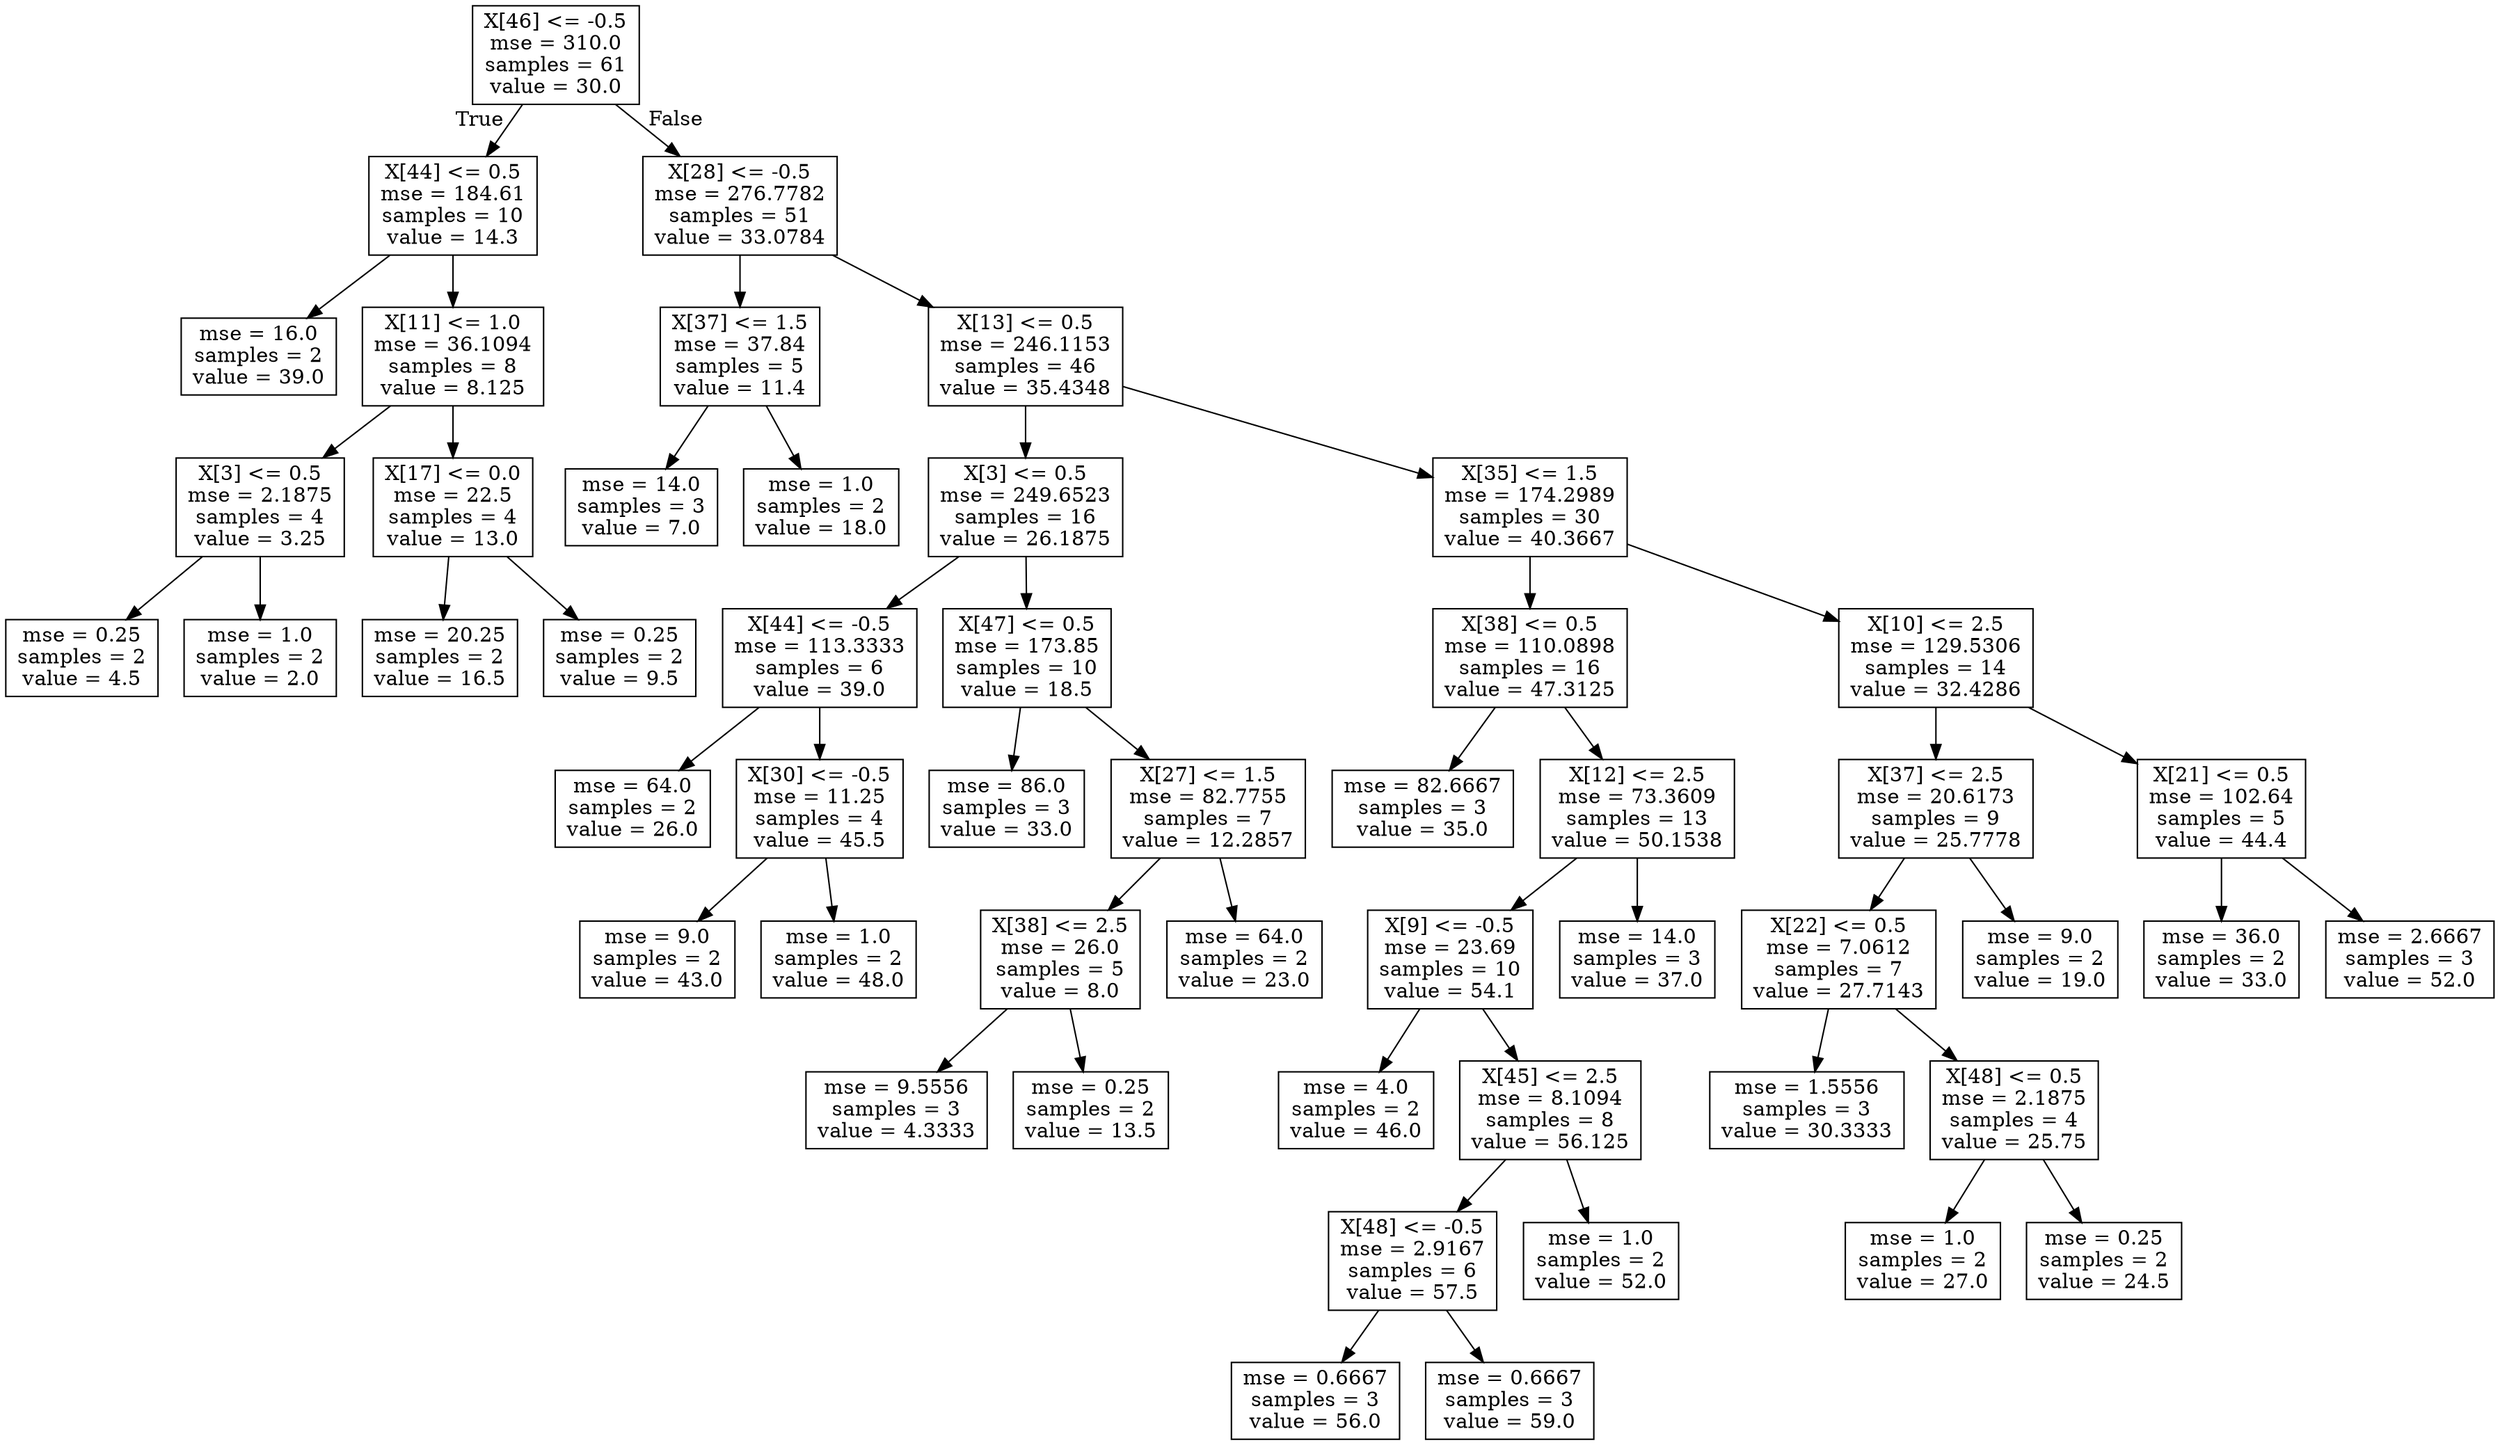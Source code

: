 digraph Tree {
node [shape=box] ;
0 [label="X[46] <= -0.5\nmse = 310.0\nsamples = 61\nvalue = 30.0"] ;
1 [label="X[44] <= 0.5\nmse = 184.61\nsamples = 10\nvalue = 14.3"] ;
0 -> 1 [labeldistance=2.5, labelangle=45, headlabel="True"] ;
2 [label="mse = 16.0\nsamples = 2\nvalue = 39.0"] ;
1 -> 2 ;
3 [label="X[11] <= 1.0\nmse = 36.1094\nsamples = 8\nvalue = 8.125"] ;
1 -> 3 ;
4 [label="X[3] <= 0.5\nmse = 2.1875\nsamples = 4\nvalue = 3.25"] ;
3 -> 4 ;
5 [label="mse = 0.25\nsamples = 2\nvalue = 4.5"] ;
4 -> 5 ;
6 [label="mse = 1.0\nsamples = 2\nvalue = 2.0"] ;
4 -> 6 ;
7 [label="X[17] <= 0.0\nmse = 22.5\nsamples = 4\nvalue = 13.0"] ;
3 -> 7 ;
8 [label="mse = 20.25\nsamples = 2\nvalue = 16.5"] ;
7 -> 8 ;
9 [label="mse = 0.25\nsamples = 2\nvalue = 9.5"] ;
7 -> 9 ;
10 [label="X[28] <= -0.5\nmse = 276.7782\nsamples = 51\nvalue = 33.0784"] ;
0 -> 10 [labeldistance=2.5, labelangle=-45, headlabel="False"] ;
11 [label="X[37] <= 1.5\nmse = 37.84\nsamples = 5\nvalue = 11.4"] ;
10 -> 11 ;
12 [label="mse = 14.0\nsamples = 3\nvalue = 7.0"] ;
11 -> 12 ;
13 [label="mse = 1.0\nsamples = 2\nvalue = 18.0"] ;
11 -> 13 ;
14 [label="X[13] <= 0.5\nmse = 246.1153\nsamples = 46\nvalue = 35.4348"] ;
10 -> 14 ;
15 [label="X[3] <= 0.5\nmse = 249.6523\nsamples = 16\nvalue = 26.1875"] ;
14 -> 15 ;
16 [label="X[44] <= -0.5\nmse = 113.3333\nsamples = 6\nvalue = 39.0"] ;
15 -> 16 ;
17 [label="mse = 64.0\nsamples = 2\nvalue = 26.0"] ;
16 -> 17 ;
18 [label="X[30] <= -0.5\nmse = 11.25\nsamples = 4\nvalue = 45.5"] ;
16 -> 18 ;
19 [label="mse = 9.0\nsamples = 2\nvalue = 43.0"] ;
18 -> 19 ;
20 [label="mse = 1.0\nsamples = 2\nvalue = 48.0"] ;
18 -> 20 ;
21 [label="X[47] <= 0.5\nmse = 173.85\nsamples = 10\nvalue = 18.5"] ;
15 -> 21 ;
22 [label="mse = 86.0\nsamples = 3\nvalue = 33.0"] ;
21 -> 22 ;
23 [label="X[27] <= 1.5\nmse = 82.7755\nsamples = 7\nvalue = 12.2857"] ;
21 -> 23 ;
24 [label="X[38] <= 2.5\nmse = 26.0\nsamples = 5\nvalue = 8.0"] ;
23 -> 24 ;
25 [label="mse = 9.5556\nsamples = 3\nvalue = 4.3333"] ;
24 -> 25 ;
26 [label="mse = 0.25\nsamples = 2\nvalue = 13.5"] ;
24 -> 26 ;
27 [label="mse = 64.0\nsamples = 2\nvalue = 23.0"] ;
23 -> 27 ;
28 [label="X[35] <= 1.5\nmse = 174.2989\nsamples = 30\nvalue = 40.3667"] ;
14 -> 28 ;
29 [label="X[38] <= 0.5\nmse = 110.0898\nsamples = 16\nvalue = 47.3125"] ;
28 -> 29 ;
30 [label="mse = 82.6667\nsamples = 3\nvalue = 35.0"] ;
29 -> 30 ;
31 [label="X[12] <= 2.5\nmse = 73.3609\nsamples = 13\nvalue = 50.1538"] ;
29 -> 31 ;
32 [label="X[9] <= -0.5\nmse = 23.69\nsamples = 10\nvalue = 54.1"] ;
31 -> 32 ;
33 [label="mse = 4.0\nsamples = 2\nvalue = 46.0"] ;
32 -> 33 ;
34 [label="X[45] <= 2.5\nmse = 8.1094\nsamples = 8\nvalue = 56.125"] ;
32 -> 34 ;
35 [label="X[48] <= -0.5\nmse = 2.9167\nsamples = 6\nvalue = 57.5"] ;
34 -> 35 ;
36 [label="mse = 0.6667\nsamples = 3\nvalue = 56.0"] ;
35 -> 36 ;
37 [label="mse = 0.6667\nsamples = 3\nvalue = 59.0"] ;
35 -> 37 ;
38 [label="mse = 1.0\nsamples = 2\nvalue = 52.0"] ;
34 -> 38 ;
39 [label="mse = 14.0\nsamples = 3\nvalue = 37.0"] ;
31 -> 39 ;
40 [label="X[10] <= 2.5\nmse = 129.5306\nsamples = 14\nvalue = 32.4286"] ;
28 -> 40 ;
41 [label="X[37] <= 2.5\nmse = 20.6173\nsamples = 9\nvalue = 25.7778"] ;
40 -> 41 ;
42 [label="X[22] <= 0.5\nmse = 7.0612\nsamples = 7\nvalue = 27.7143"] ;
41 -> 42 ;
43 [label="mse = 1.5556\nsamples = 3\nvalue = 30.3333"] ;
42 -> 43 ;
44 [label="X[48] <= 0.5\nmse = 2.1875\nsamples = 4\nvalue = 25.75"] ;
42 -> 44 ;
45 [label="mse = 1.0\nsamples = 2\nvalue = 27.0"] ;
44 -> 45 ;
46 [label="mse = 0.25\nsamples = 2\nvalue = 24.5"] ;
44 -> 46 ;
47 [label="mse = 9.0\nsamples = 2\nvalue = 19.0"] ;
41 -> 47 ;
48 [label="X[21] <= 0.5\nmse = 102.64\nsamples = 5\nvalue = 44.4"] ;
40 -> 48 ;
49 [label="mse = 36.0\nsamples = 2\nvalue = 33.0"] ;
48 -> 49 ;
50 [label="mse = 2.6667\nsamples = 3\nvalue = 52.0"] ;
48 -> 50 ;
}
